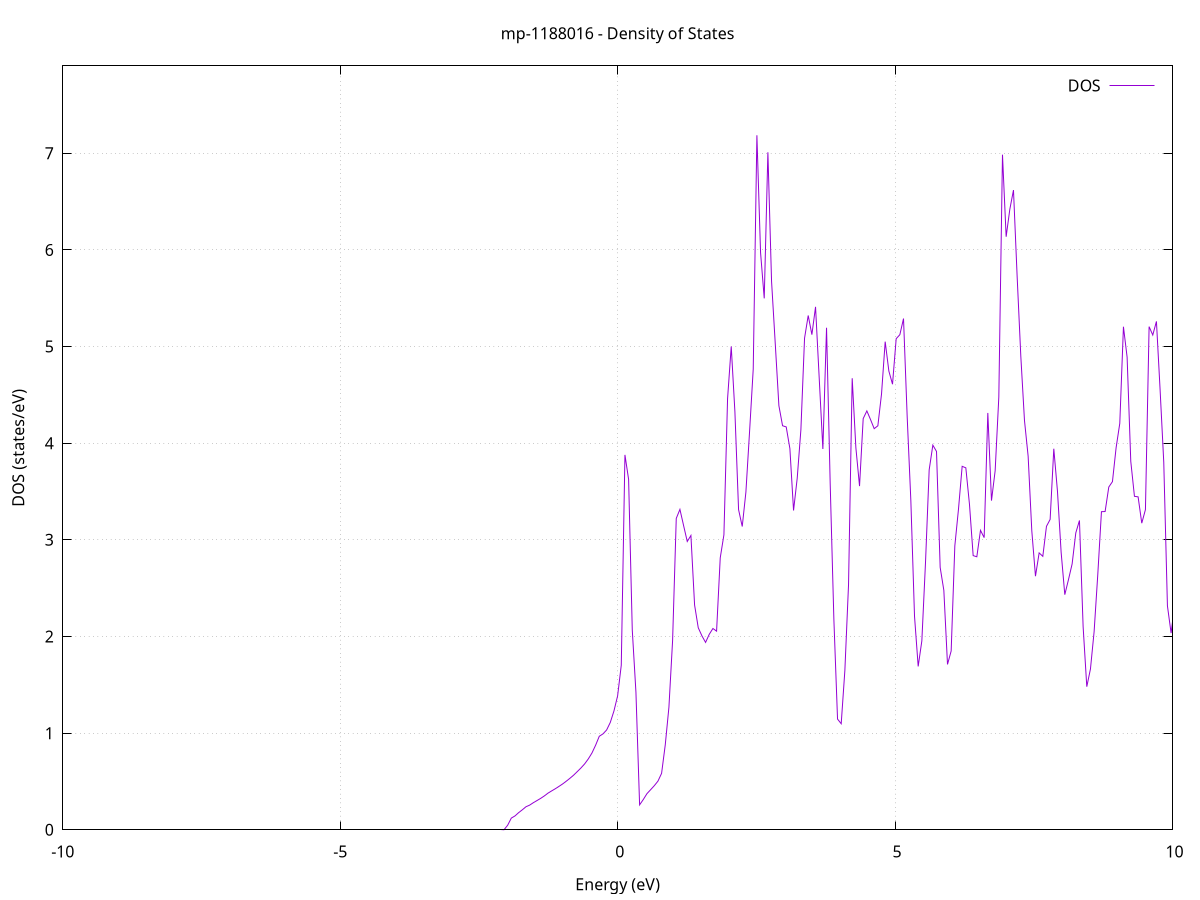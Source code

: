 set title 'mp-1188016 - Density of States'
set xlabel 'Energy (eV)'
set ylabel 'DOS (states/eV)'
set grid
set xrange [-10:10]
set yrange [0:7.905]
set xzeroaxis lt -1
set terminal png size 800,600
set output 'mp-1188016_dos_gnuplot.png'
plot '-' using 1:2 with lines title 'DOS'
-101.934300 0.000000
-101.868200 0.000000
-101.802200 0.000000
-101.736100 0.000000
-101.670000 0.000000
-101.604000 0.000000
-101.537900 0.000000
-101.471800 0.000000
-101.405800 0.000000
-101.339700 0.000000
-101.273700 0.000000
-101.207600 0.000000
-101.141500 0.000000
-101.075500 0.000000
-101.009400 0.000000
-100.943300 0.000000
-100.877300 0.000000
-100.811200 0.000000
-100.745200 0.000000
-100.679100 0.000000
-100.613000 0.000000
-100.547000 0.000000
-100.480900 0.000000
-100.414900 0.000000
-100.348800 0.000000
-100.282700 0.000000
-100.216700 0.000000
-100.150600 0.000000
-100.084500 0.000000
-100.018500 0.000000
-99.952400 0.000000
-99.886400 0.000000
-99.820300 0.000000
-99.754200 0.000000
-99.688200 0.000000
-99.622100 0.000000
-99.556000 0.000000
-99.490000 0.000000
-99.423900 0.000000
-99.357900 0.000000
-99.291800 0.000000
-99.225700 0.000000
-99.159700 0.000000
-99.093600 0.000000
-99.027500 0.000000
-98.961500 0.000000
-98.895400 0.000000
-98.829400 0.000000
-98.763300 0.000000
-98.697200 0.000000
-98.631200 0.000000
-98.565100 0.000000
-98.499100 0.000000
-98.433000 0.000000
-98.366900 0.000000
-98.300900 0.000000
-98.234800 0.000000
-98.168700 0.000000
-98.102700 0.000000
-98.036600 0.000000
-97.970600 0.000000
-97.904500 0.000000
-97.838400 0.000000
-97.772400 0.000000
-97.706300 0.000000
-97.640200 0.000000
-97.574200 0.000000
-97.508100 0.000000
-97.442100 0.000000
-97.376000 0.000000
-97.309900 0.000000
-97.243900 0.000000
-97.177800 0.000000
-97.111800 0.000000
-97.045700 0.000000
-96.979600 0.000000
-96.913600 0.000000
-96.847500 0.000000
-96.781400 0.000000
-96.715400 0.000000
-96.649300 0.000000
-96.583300 0.000000
-96.517200 0.000000
-96.451100 0.000000
-96.385100 0.000000
-96.319000 0.000000
-96.252900 0.000000
-96.186900 0.000000
-96.120800 0.000000
-96.054800 0.000000
-95.988700 0.000000
-95.922600 0.000000
-95.856600 0.000000
-95.790500 0.000000
-95.724400 0.000000
-95.658400 0.000000
-95.592300 0.000000
-95.526300 0.000000
-95.460200 0.000000
-95.394100 0.000000
-95.328100 0.000000
-95.262000 0.000000
-95.196000 0.000000
-95.129900 0.000000
-95.063800 0.000000
-94.997800 0.000000
-94.931700 0.000000
-94.865600 0.000000
-94.799600 0.000000
-94.733500 0.000000
-94.667500 0.000000
-94.601400 0.000000
-94.535300 0.000000
-94.469300 0.000000
-94.403200 0.000000
-94.337100 0.000000
-94.271100 0.000000
-94.205000 0.000000
-94.139000 0.000000
-94.072900 0.000000
-94.006800 0.000000
-93.940800 0.000000
-93.874700 0.000000
-93.808700 0.000000
-93.742600 0.000000
-93.676500 0.000000
-93.610500 0.000000
-93.544400 0.000000
-93.478300 0.000000
-93.412300 0.000000
-93.346200 0.000000
-93.280200 0.000000
-93.214100 0.000000
-93.148000 0.000000
-93.082000 0.000000
-93.015900 0.000000
-92.949800 0.000000
-92.883800 0.000000
-92.817700 0.000000
-92.751700 0.000000
-92.685600 0.000000
-92.619500 0.000000
-92.553500 0.000000
-92.487400 0.000000
-92.421300 0.000000
-92.355300 0.000000
-92.289200 0.000000
-92.223200 0.000000
-92.157100 0.000000
-92.091000 0.000000
-92.025000 0.000000
-91.958900 0.000000
-91.892900 0.000000
-91.826800 0.000000
-91.760700 0.000000
-91.694700 0.000000
-91.628600 0.000000
-91.562500 0.000000
-91.496500 0.000000
-91.430400 0.000000
-91.364400 0.000000
-91.298300 0.000000
-91.232200 0.000000
-91.166200 0.000000
-91.100100 0.000000
-91.034000 0.000000
-90.968000 0.000000
-90.901900 0.000000
-90.835900 0.000000
-90.769800 0.000000
-90.703700 0.000000
-90.637700 0.000000
-90.571600 0.000000
-90.505600 0.000000
-90.439500 0.000000
-90.373400 0.000000
-90.307400 0.000000
-90.241300 0.000000
-90.175200 0.000000
-90.109200 0.000000
-90.043100 0.000000
-89.977100 0.000000
-89.911000 0.000000
-89.844900 0.000000
-89.778900 0.000000
-89.712800 0.000000
-89.646700 0.000000
-89.580700 0.000000
-89.514600 0.000000
-89.448600 0.000000
-89.382500 0.000000
-89.316400 0.000000
-89.250400 0.000000
-89.184300 0.000000
-89.118300 0.000000
-89.052200 0.000000
-88.986100 0.000000
-88.920100 0.000000
-88.854000 0.000000
-88.787900 0.000000
-88.721900 0.000000
-88.655800 0.000000
-88.589800 0.000000
-88.523700 0.000000
-88.457600 0.000000
-88.391600 0.000000
-88.325500 0.000000
-88.259400 0.000000
-88.193400 0.000000
-88.127300 0.000000
-88.061300 0.000000
-87.995200 0.000000
-87.929100 0.000000
-87.863100 0.000000
-87.797000 0.000000
-87.730900 0.000000
-87.664900 0.000000
-87.598800 0.000000
-87.532800 0.000000
-87.466700 0.000000
-87.400600 0.000000
-87.334600 0.000000
-87.268500 0.000000
-87.202500 0.000000
-87.136400 0.000000
-87.070300 0.000000
-87.004300 0.000000
-86.938200 0.000000
-86.872100 0.000000
-86.806100 0.000000
-86.740000 0.000000
-86.674000 0.000000
-86.607900 0.000000
-86.541800 0.000000
-86.475800 0.000000
-86.409700 0.000000
-86.343600 0.000000
-86.277600 0.000000
-86.211500 0.000000
-86.145500 0.000000
-86.079400 0.000000
-86.013300 0.000000
-85.947300 0.000000
-85.881200 0.000000
-85.815200 0.000000
-85.749100 0.000000
-85.683000 0.000000
-85.617000 0.000000
-85.550900 0.000000
-85.484800 0.000000
-85.418800 0.000000
-85.352700 0.000000
-85.286700 0.000000
-85.220600 0.000000
-85.154500 0.000000
-85.088500 0.000000
-85.022400 0.000000
-84.956300 0.000000
-84.890300 0.000000
-84.824200 0.000000
-84.758200 0.000000
-84.692100 0.000000
-84.626000 0.000000
-84.560000 0.000000
-84.493900 0.000000
-84.427800 0.000000
-84.361800 0.000000
-84.295700 0.000000
-84.229700 0.000000
-84.163600 0.000000
-84.097500 0.000000
-84.031500 0.000000
-83.965400 0.000000
-83.899400 0.000000
-83.833300 0.000000
-83.767200 0.000000
-83.701200 0.000000
-83.635100 0.000000
-83.569000 0.000000
-83.503000 0.000000
-83.436900 0.000000
-83.370900 0.000000
-83.304800 0.000000
-83.238700 0.000000
-83.172700 0.000000
-83.106600 0.000000
-83.040500 0.000000
-82.974500 0.000000
-82.908400 0.000000
-82.842400 0.000000
-82.776300 0.000000
-82.710200 0.000000
-82.644200 0.000000
-82.578100 0.000000
-82.512100 0.000000
-82.446000 0.000000
-82.379900 0.000000
-82.313900 0.000000
-82.247800 0.000000
-82.181700 0.000000
-82.115700 0.000000
-82.049600 0.000000
-81.983600 0.000000
-81.917500 0.000000
-81.851400 0.000000
-81.785400 0.000000
-81.719300 0.000000
-81.653200 0.000000
-81.587200 0.000000
-81.521100 0.000000
-81.455100 0.000000
-81.389000 0.000000
-81.322900 0.000000
-81.256900 0.000000
-81.190800 0.000000
-81.124700 0.000000
-81.058700 0.000000
-80.992600 0.000000
-80.926600 0.000000
-80.860500 0.000000
-80.794400 0.000000
-80.728400 0.000000
-80.662300 0.000000
-80.596300 0.000000
-80.530200 0.000000
-80.464100 0.000000
-80.398100 0.000000
-80.332000 0.000000
-80.265900 0.000000
-80.199900 0.000000
-80.133800 0.000000
-80.067800 0.000000
-80.001700 0.000000
-79.935600 0.000000
-79.869600 0.000000
-79.803500 0.000000
-79.737400 0.000000
-79.671400 0.000000
-79.605300 0.000000
-79.539300 0.000000
-79.473200 0.000000
-79.407100 0.000000
-79.341100 0.000000
-79.275000 0.000000
-79.209000 0.000000
-79.142900 0.000000
-79.076800 0.000000
-79.010800 0.000000
-78.944700 0.000000
-78.878600 0.000000
-78.812600 0.000000
-78.746500 0.000000
-78.680500 0.000000
-78.614400 0.000000
-78.548300 0.000000
-78.482300 0.000000
-78.416200 0.000000
-78.350100 0.000000
-78.284100 0.000000
-78.218000 0.000000
-78.152000 0.000000
-78.085900 0.000000
-78.019800 0.000000
-77.953800 0.000000
-77.887700 0.000000
-77.821700 0.000000
-77.755600 0.000000
-77.689500 0.000000
-77.623500 0.000000
-77.557400 0.000000
-77.491300 0.000000
-77.425300 0.000000
-77.359200 0.000000
-77.293200 0.000000
-77.227100 0.000000
-77.161000 0.000000
-77.095000 0.000000
-77.028900 0.000000
-76.962800 0.000000
-76.896800 0.000000
-76.830700 0.000000
-76.764700 0.000000
-76.698600 0.000000
-76.632500 0.000000
-76.566500 0.000000
-76.500400 0.000000
-76.434300 0.000000
-76.368300 0.000000
-76.302200 0.000000
-76.236200 0.000000
-76.170100 0.000000
-76.104000 0.000000
-76.038000 0.000000
-75.971900 0.000000
-75.905900 0.000000
-75.839800 0.000000
-75.773700 0.000000
-75.707700 0.000000
-75.641600 0.000000
-75.575500 0.000000
-75.509500 0.000000
-75.443400 0.000000
-75.377400 0.000000
-75.311300 0.000000
-75.245200 0.000000
-75.179200 0.000000
-75.113100 0.000000
-75.047000 0.000000
-74.981000 0.000000
-74.914900 0.000000
-74.848900 0.000000
-74.782800 0.000000
-74.716700 0.000000
-74.650700 0.000000
-74.584600 0.000000
-74.518600 0.000000
-74.452500 0.000000
-74.386400 0.000000
-74.320400 0.000000
-74.254300 0.000000
-74.188200 0.000000
-74.122200 0.000000
-74.056100 0.000000
-73.990100 0.000000
-73.924000 0.000000
-73.857900 0.000000
-73.791900 0.000000
-73.725800 0.000000
-73.659700 0.000000
-73.593700 0.000000
-73.527600 0.000000
-73.461600 0.000000
-73.395500 0.000000
-73.329400 0.000000
-73.263400 0.000000
-73.197300 0.000000
-73.131200 0.000000
-73.065200 0.000000
-72.999100 0.000000
-72.933100 0.000000
-72.867000 0.000000
-72.800900 0.000000
-72.734900 0.000000
-72.668800 0.000000
-72.602800 0.000000
-72.536700 0.000000
-72.470600 0.000000
-72.404600 0.000000
-72.338500 0.000000
-72.272400 0.000000
-72.206400 0.000000
-72.140300 0.000000
-72.074300 0.000000
-72.008200 0.000000
-71.942100 0.000000
-71.876100 0.000000
-71.810000 0.000000
-71.743900 0.000000
-71.677900 0.000000
-71.611800 0.000000
-71.545800 0.000000
-71.479700 0.000000
-71.413600 0.000000
-71.347600 0.000000
-71.281500 0.000000
-71.215500 0.000000
-71.149400 0.000000
-71.083300 0.000000
-71.017300 0.000000
-70.951200 0.000000
-70.885100 0.000000
-70.819100 0.000000
-70.753000 0.000000
-70.687000 0.000000
-70.620900 0.000000
-70.554800 0.000000
-70.488800 0.000000
-70.422700 0.000000
-70.356600 0.000000
-70.290600 0.000000
-70.224500 0.000000
-70.158500 0.000000
-70.092400 0.000000
-70.026300 0.000000
-69.960300 0.000000
-69.894200 0.000000
-69.828100 0.000000
-69.762100 0.000000
-69.696000 0.000000
-69.630000 0.000000
-69.563900 0.000000
-69.497800 0.000000
-69.431800 0.000000
-69.365700 0.000000
-69.299700 0.000000
-69.233600 0.000000
-69.167500 0.000000
-69.101500 0.000000
-69.035400 0.000000
-68.969300 0.000000
-68.903300 0.000000
-68.837200 0.000000
-68.771200 0.000000
-68.705100 0.000000
-68.639000 0.000000
-68.573000 0.000000
-68.506900 0.000000
-68.440800 0.000000
-68.374800 0.000000
-68.308700 0.000000
-68.242700 0.000000
-68.176600 0.000000
-68.110500 0.000000
-68.044500 0.000000
-67.978400 0.000000
-67.912400 0.000000
-67.846300 0.000000
-67.780200 0.000000
-67.714200 0.000000
-67.648100 0.000000
-67.582000 0.000000
-67.516000 0.000000
-67.449900 0.000000
-67.383900 0.000000
-67.317800 0.000000
-67.251700 0.000000
-67.185700 0.000000
-67.119600 0.000000
-67.053500 0.000000
-66.987500 0.000000
-66.921400 0.000000
-66.855400 0.000000
-66.789300 0.000000
-66.723200 0.000000
-66.657200 0.000000
-66.591100 0.000000
-66.525100 0.000000
-66.459000 0.000000
-66.392900 0.000000
-66.326900 0.000000
-66.260800 0.000000
-66.194700 0.000000
-66.128700 0.000000
-66.062600 0.000000
-65.996600 0.000000
-65.930500 0.000000
-65.864400 0.000000
-65.798400 0.000000
-65.732300 0.000000
-65.666200 0.000000
-65.600200 0.000000
-65.534100 0.000000
-65.468100 0.000000
-65.402000 0.000000
-65.335900 0.000000
-65.269900 0.000000
-65.203800 0.000000
-65.137700 0.000000
-65.071700 0.000000
-65.005600 0.000000
-64.939600 0.000000
-64.873500 0.000000
-64.807400 0.000000
-64.741400 0.000000
-64.675300 0.000000
-64.609300 0.000000
-64.543200 0.000000
-64.477100 0.000000
-64.411100 0.000000
-64.345000 0.000000
-64.278900 0.000000
-64.212900 0.000000
-64.146800 0.000000
-64.080800 0.000000
-64.014700 0.000000
-63.948600 0.000000
-63.882600 0.000000
-63.816500 0.000000
-63.750400 0.000000
-63.684400 0.000000
-63.618300 0.000000
-63.552300 0.000000
-63.486200 0.000000
-63.420100 0.000000
-63.354100 0.000000
-63.288000 0.000000
-63.222000 0.000000
-63.155900 0.000000
-63.089800 0.000000
-63.023800 0.000000
-62.957700 0.000000
-62.891600 0.000000
-62.825600 0.000000
-62.759500 0.000000
-62.693500 0.000000
-62.627400 0.000000
-62.561300 0.000000
-62.495300 0.000000
-62.429200 0.000000
-62.363100 0.000000
-62.297100 0.000000
-62.231000 0.000000
-62.165000 0.000000
-62.098900 0.000000
-62.032800 0.000000
-61.966800 0.000000
-61.900700 0.000000
-61.834600 0.000000
-61.768600 0.000000
-61.702500 0.000000
-61.636500 0.000000
-61.570400 0.000000
-61.504300 0.000000
-61.438300 0.000000
-61.372200 0.000000
-61.306200 0.000000
-61.240100 0.000000
-61.174000 0.000000
-61.108000 0.000000
-61.041900 0.000000
-60.975800 0.000000
-60.909800 0.000000
-60.843700 0.000000
-60.777700 0.000000
-60.711600 0.000000
-60.645500 0.000000
-60.579500 0.000000
-60.513400 0.000000
-60.447300 0.000000
-60.381300 0.000000
-60.315200 0.000000
-60.249200 0.000000
-60.183100 0.000000
-60.117000 0.000000
-60.051000 0.000000
-59.984900 0.000000
-59.918900 0.000000
-59.852800 0.000000
-59.786700 0.000000
-59.720700 0.000000
-59.654600 0.000000
-59.588500 0.000000
-59.522500 0.000000
-59.456400 0.000000
-59.390400 0.000000
-59.324300 0.000000
-59.258200 0.000000
-59.192200 0.000000
-59.126100 0.000000
-59.060000 0.000000
-58.994000 0.000000
-58.927900 0.000000
-58.861900 0.000000
-58.795800 0.000000
-58.729700 0.000000
-58.663700 0.000000
-58.597600 0.000000
-58.531500 0.000000
-58.465500 0.000000
-58.399400 0.000000
-58.333400 0.000000
-58.267300 0.000000
-58.201200 0.000000
-58.135200 0.000000
-58.069100 0.000000
-58.003100 0.000000
-57.937000 0.000000
-57.870900 0.000000
-57.804900 0.000000
-57.738800 0.000000
-57.672700 0.000000
-57.606700 0.000000
-57.540600 0.000000
-57.474600 0.000000
-57.408500 0.000000
-57.342400 0.000000
-57.276400 0.000000
-57.210300 0.000000
-57.144200 0.000000
-57.078200 0.000000
-57.012100 0.000000
-56.946100 0.000000
-56.880000 0.000000
-56.813900 0.000000
-56.747900 0.000000
-56.681800 0.000000
-56.615800 0.000000
-56.549700 0.000000
-56.483600 0.000000
-56.417600 0.000000
-56.351500 0.000000
-56.285400 0.000000
-56.219400 0.000000
-56.153300 0.000000
-56.087300 0.000000
-56.021200 0.000000
-55.955100 0.000000
-55.889100 0.000000
-55.823000 0.000000
-55.756900 0.000000
-55.690900 0.000000
-55.624800 0.000000
-55.558800 0.000000
-55.492700 0.000000
-55.426600 0.000000
-55.360600 0.000000
-55.294500 0.000000
-55.228500 0.000000
-55.162400 0.000000
-55.096300 0.000000
-55.030300 0.000000
-54.964200 0.000000
-54.898100 0.000000
-54.832100 0.000000
-54.766000 0.000000
-54.700000 0.000000
-54.633900 0.000000
-54.567800 0.000000
-54.501800 0.000000
-54.435700 0.000000
-54.369600 0.000000
-54.303600 0.000000
-54.237500 0.000000
-54.171500 0.000000
-54.105400 0.000000
-54.039300 0.000000
-53.973300 0.000000
-53.907200 0.000000
-53.841100 0.000000
-53.775100 0.000000
-53.709000 0.000000
-53.643000 0.000000
-53.576900 0.000000
-53.510800 0.000000
-53.444800 0.000000
-53.378700 0.000000
-53.312700 0.000000
-53.246600 0.000000
-53.180500 0.000000
-53.114500 0.000000
-53.048400 0.000000
-52.982300 0.000000
-52.916300 0.000000
-52.850200 0.000000
-52.784200 0.000000
-52.718100 0.000000
-52.652000 0.000000
-52.586000 0.000000
-52.519900 0.000000
-52.453800 0.000000
-52.387800 0.000000
-52.321700 0.000000
-52.255700 0.000000
-52.189600 0.000000
-52.123500 0.000000
-52.057500 0.000000
-51.991400 0.000000
-51.925400 0.000000
-51.859300 0.000000
-51.793200 0.000000
-51.727200 0.000000
-51.661100 0.000000
-51.595000 0.000000
-51.529000 0.000000
-51.462900 0.000000
-51.396900 0.000000
-51.330800 0.000000
-51.264700 0.000000
-51.198700 0.000000
-51.132600 0.000000
-51.066500 0.000000
-51.000500 0.000000
-50.934400 0.000000
-50.868400 0.000000
-50.802300 0.000000
-50.736200 0.000000
-50.670200 0.000000
-50.604100 0.000000
-50.538000 0.000000
-50.472000 0.000000
-50.405900 0.000000
-50.339900 0.000000
-50.273800 0.000000
-50.207700 0.000000
-50.141700 0.000000
-50.075600 0.000000
-50.009600 0.000000
-49.943500 0.000000
-49.877400 0.000000
-49.811400 0.000000
-49.745300 0.000000
-49.679200 0.000000
-49.613200 0.000000
-49.547100 0.000000
-49.481100 0.000000
-49.415000 0.000000
-49.348900 0.000000
-49.282900 0.000000
-49.216800 0.000000
-49.150700 0.000000
-49.084700 0.000000
-49.018600 0.000000
-48.952600 0.000000
-48.886500 0.000000
-48.820400 0.000000
-48.754400 0.000000
-48.688300 0.000000
-48.622300 0.000000
-48.556200 0.000000
-48.490100 0.000000
-48.424100 0.000000
-48.358000 0.000000
-48.291900 0.000000
-48.225900 0.000000
-48.159800 0.000000
-48.093800 0.000000
-48.027700 0.000000
-47.961600 0.000000
-47.895600 0.000000
-47.829500 0.000000
-47.763400 0.000000
-47.697400 0.000000
-47.631300 0.000000
-47.565300 0.000000
-47.499200 0.000000
-47.433100 0.000000
-47.367100 0.000000
-47.301000 0.000000
-47.234900 0.000000
-47.168900 0.000000
-47.102800 0.000000
-47.036800 0.000000
-46.970700 0.000000
-46.904600 0.000000
-46.838600 0.000000
-46.772500 0.000000
-46.706500 0.000000
-46.640400 0.000000
-46.574300 0.000000
-46.508300 0.000000
-46.442200 0.000000
-46.376100 0.000000
-46.310100 0.000000
-46.244000 0.000000
-46.178000 0.000000
-46.111900 0.000000
-46.045800 0.000000
-45.979800 0.000000
-45.913700 0.000000
-45.847600 0.000000
-45.781600 0.000000
-45.715500 0.000000
-45.649500 0.000000
-45.583400 0.000000
-45.517300 0.000000
-45.451300 0.000000
-45.385200 0.000000
-45.319200 0.000000
-45.253100 0.000000
-45.187000 0.000000
-45.121000 0.000000
-45.054900 0.000000
-44.988800 0.000000
-44.922800 0.000000
-44.856700 0.000000
-44.790700 0.000000
-44.724600 0.000000
-44.658500 0.000000
-44.592500 0.000000
-44.526400 0.000000
-44.460300 2.999000
-44.394300 13.526700
-44.328200 13.793300
-44.262200 35.210800
-44.196100 12.876400
-44.130000 0.000000
-44.064000 0.000000
-43.997900 0.000000
-43.931900 0.000000
-43.865800 0.000000
-43.799700 0.000000
-43.733700 0.000000
-43.667600 0.000000
-43.601500 0.000000
-43.535500 0.000000
-43.469400 0.000000
-43.403400 0.000000
-43.337300 0.000000
-43.271200 0.000000
-43.205200 0.000000
-43.139100 0.000000
-43.073000 0.000000
-43.007000 0.000000
-42.940900 0.000000
-42.874900 0.000000
-42.808800 0.000000
-42.742700 0.000000
-42.676700 0.000000
-42.610600 0.000000
-42.544500 0.000000
-42.478500 0.000000
-42.412400 0.000000
-42.346400 0.000000
-42.280300 0.000000
-42.214200 0.000000
-42.148200 0.000000
-42.082100 0.000000
-42.016100 0.000000
-41.950000 0.000000
-41.883900 0.000000
-41.817900 0.000000
-41.751800 0.000000
-41.685700 0.000000
-41.619700 0.000000
-41.553600 0.000000
-41.487600 0.000000
-41.421500 0.000000
-41.355400 0.000000
-41.289400 0.000000
-41.223300 0.000000
-41.157200 0.000000
-41.091200 0.000000
-41.025100 0.000000
-40.959100 0.000000
-40.893000 0.000000
-40.826900 0.000000
-40.760900 0.000000
-40.694800 0.000000
-40.628800 0.000000
-40.562700 0.000000
-40.496600 0.000000
-40.430600 0.000000
-40.364500 0.000000
-40.298400 0.000000
-40.232400 0.000000
-40.166300 0.000000
-40.100300 0.000000
-40.034200 0.000000
-39.968100 0.000000
-39.902100 0.000000
-39.836000 0.000000
-39.769900 0.000000
-39.703900 0.000000
-39.637800 0.000000
-39.571800 0.000000
-39.505700 0.000000
-39.439600 0.000000
-39.373600 0.000000
-39.307500 0.000000
-39.241400 0.000000
-39.175400 0.000000
-39.109300 0.000000
-39.043300 0.000000
-38.977200 0.000000
-38.911100 0.000000
-38.845100 0.000000
-38.779000 0.000000
-38.713000 0.000000
-38.646900 0.000000
-38.580800 0.000000
-38.514800 0.000000
-38.448700 0.000000
-38.382600 0.000000
-38.316600 0.000000
-38.250500 0.000000
-38.184500 0.000000
-38.118400 0.000000
-38.052300 0.000000
-37.986300 0.000000
-37.920200 0.000000
-37.854100 0.000000
-37.788100 0.000000
-37.722000 0.000000
-37.656000 0.000000
-37.589900 0.000000
-37.523800 0.000000
-37.457800 0.000000
-37.391700 0.000000
-37.325700 0.000000
-37.259600 0.000000
-37.193500 0.000000
-37.127500 0.000000
-37.061400 0.000000
-36.995300 0.000000
-36.929300 0.000000
-36.863200 0.000000
-36.797200 0.000000
-36.731100 0.000000
-36.665000 0.000000
-36.599000 0.000000
-36.532900 0.000000
-36.466800 0.000000
-36.400800 0.000000
-36.334700 0.000000
-36.268700 0.000000
-36.202600 0.000000
-36.136500 0.000000
-36.070500 0.000000
-36.004400 0.000000
-35.938300 0.000000
-35.872300 0.000000
-35.806200 0.000000
-35.740200 0.000000
-35.674100 0.000000
-35.608000 0.000000
-35.542000 0.000000
-35.475900 0.000000
-35.409900 0.000000
-35.343800 0.000000
-35.277700 0.000000
-35.211700 0.000000
-35.145600 0.000000
-35.079500 0.000000
-35.013500 0.000000
-34.947400 0.000000
-34.881400 0.000000
-34.815300 0.000000
-34.749200 0.000000
-34.683200 0.000000
-34.617100 0.000000
-34.551000 0.000000
-34.485000 0.000000
-34.418900 0.000000
-34.352900 0.000000
-34.286800 0.000000
-34.220700 0.000000
-34.154700 0.000000
-34.088600 0.000000
-34.022600 0.000000
-33.956500 0.000000
-33.890400 0.000000
-33.824400 0.000000
-33.758300 0.000000
-33.692200 0.000000
-33.626200 0.000000
-33.560100 0.000000
-33.494100 0.000000
-33.428000 0.000000
-33.361900 0.000000
-33.295900 0.000000
-33.229800 0.000000
-33.163700 0.000000
-33.097700 0.000000
-33.031600 0.000000
-32.965600 0.000000
-32.899500 0.000000
-32.833400 0.000000
-32.767400 0.000000
-32.701300 0.000000
-32.635300 0.000000
-32.569200 0.000000
-32.503100 0.000000
-32.437100 0.000000
-32.371000 0.000000
-32.304900 0.000000
-32.238900 0.000000
-32.172800 0.000000
-32.106800 0.000000
-32.040700 0.000000
-31.974600 0.000000
-31.908600 0.000000
-31.842500 0.000000
-31.776400 0.000000
-31.710400 0.000000
-31.644300 0.000000
-31.578300 0.000000
-31.512200 0.000000
-31.446100 0.000000
-31.380100 0.000000
-31.314000 0.000000
-31.247900 0.000000
-31.181900 0.000000
-31.115800 0.000000
-31.049800 0.000000
-30.983700 0.000000
-30.917600 0.000000
-30.851600 0.000000
-30.785500 0.000000
-30.719500 0.000000
-30.653400 0.000000
-30.587300 0.000000
-30.521300 0.000000
-30.455200 0.000000
-30.389100 0.000000
-30.323100 0.000000
-30.257000 0.000000
-30.191000 0.000000
-30.124900 0.000000
-30.058800 0.000000
-29.992800 0.000000
-29.926700 0.000000
-29.860600 0.000000
-29.794600 0.000000
-29.728500 0.000000
-29.662500 0.000000
-29.596400 0.000000
-29.530300 0.000000
-29.464300 0.000000
-29.398200 0.000000
-29.332200 0.000000
-29.266100 0.000000
-29.200000 0.000000
-29.134000 0.000000
-29.067900 0.000000
-29.001800 0.000000
-28.935800 0.000000
-28.869700 0.000000
-28.803700 0.000000
-28.737600 0.000000
-28.671500 0.000000
-28.605500 0.000000
-28.539400 0.000000
-28.473300 0.000000
-28.407300 0.000000
-28.341200 0.000000
-28.275200 0.000000
-28.209100 0.000000
-28.143000 0.000000
-28.077000 0.000000
-28.010900 0.000000
-27.944800 0.000000
-27.878800 0.000000
-27.812700 0.000000
-27.746700 0.000000
-27.680600 0.000000
-27.614500 0.000000
-27.548500 0.000000
-27.482400 0.000000
-27.416400 0.000000
-27.350300 0.000000
-27.284200 0.000000
-27.218200 0.000000
-27.152100 0.000000
-27.086000 0.000000
-27.020000 0.000000
-26.953900 0.000000
-26.887900 0.000000
-26.821800 0.000000
-26.755700 0.000000
-26.689700 0.000000
-26.623600 0.000000
-26.557500 0.000000
-26.491500 0.000000
-26.425400 0.000000
-26.359400 0.000000
-26.293300 0.000000
-26.227200 0.000000
-26.161200 0.000000
-26.095100 0.000000
-26.029100 0.000000
-25.963000 0.000000
-25.896900 0.000000
-25.830900 0.000000
-25.764800 0.000000
-25.698700 0.000000
-25.632700 0.000000
-25.566600 0.000000
-25.500600 0.000000
-25.434500 0.000000
-25.368400 0.000000
-25.302400 0.000000
-25.236300 0.000000
-25.170200 0.000000
-25.104200 0.000000
-25.038100 0.000000
-24.972100 0.000000
-24.906000 0.000000
-24.839900 0.000000
-24.773900 0.000000
-24.707800 0.000000
-24.641700 0.000000
-24.575700 0.000000
-24.509600 0.000000
-24.443600 0.000000
-24.377500 0.000000
-24.311400 0.000000
-24.245400 0.000000
-24.179300 0.000000
-24.113300 0.000000
-24.047200 0.000000
-23.981100 0.000000
-23.915100 0.000000
-23.849000 0.000000
-23.782900 0.000000
-23.716900 0.000000
-23.650800 0.000000
-23.584800 0.000000
-23.518700 0.000000
-23.452600 0.000000
-23.386600 0.000000
-23.320500 0.000000
-23.254400 0.000000
-23.188400 3.140500
-23.122300 4.065600
-23.056300 6.144300
-22.990200 15.111600
-22.924100 10.970000
-22.858100 16.715100
-22.792000 18.879300
-22.726000 16.739300
-22.659900 5.334300
-22.593800 11.982600
-22.527800 12.256900
-22.461700 17.534400
-22.395600 14.957300
-22.329600 15.128800
-22.263500 12.725300
-22.197500 22.298200
-22.131400 19.138600
-22.065300 23.659200
-21.999300 18.532400
-21.933200 0.000000
-21.867100 0.000000
-21.801100 0.000000
-21.735000 0.000000
-21.669000 0.000000
-21.602900 0.000000
-21.536800 0.000000
-21.470800 0.000000
-21.404700 0.000000
-21.338700 0.000000
-21.272600 0.000000
-21.206500 0.000000
-21.140500 0.000000
-21.074400 0.000000
-21.008300 0.000000
-20.942300 0.000000
-20.876200 0.000000
-20.810200 0.000000
-20.744100 0.000000
-20.678000 0.000000
-20.612000 0.000000
-20.545900 0.000000
-20.479800 0.000000
-20.413800 0.000000
-20.347700 0.000000
-20.281700 0.000000
-20.215600 0.000000
-20.149500 0.000000
-20.083500 0.000000
-20.017400 0.000000
-19.951300 0.000000
-19.885300 0.000000
-19.819200 0.000000
-19.753200 0.000000
-19.687100 0.000000
-19.621000 0.000000
-19.555000 0.000000
-19.488900 0.000000
-19.422900 0.000000
-19.356800 0.000000
-19.290700 0.000000
-19.224700 0.000000
-19.158600 0.000000
-19.092500 0.000000
-19.026500 0.000000
-18.960400 0.000000
-18.894400 0.000000
-18.828300 0.000000
-18.762200 0.000000
-18.696200 0.000000
-18.630100 0.000000
-18.564000 0.000000
-18.498000 0.000000
-18.431900 0.000000
-18.365900 0.000000
-18.299800 0.000000
-18.233700 0.000000
-18.167700 0.000000
-18.101600 0.000000
-18.035600 0.000000
-17.969500 0.000000
-17.903400 0.000000
-17.837400 0.000000
-17.771300 0.000000
-17.705200 0.000000
-17.639200 0.000000
-17.573100 0.000000
-17.507100 0.000000
-17.441000 0.000000
-17.374900 0.000000
-17.308900 0.000000
-17.242800 0.000000
-17.176700 0.000000
-17.110700 0.000000
-17.044600 0.000000
-16.978600 0.000000
-16.912500 0.000000
-16.846400 0.000000
-16.780400 0.000000
-16.714300 0.000000
-16.648200 0.000000
-16.582200 0.000000
-16.516100 0.000000
-16.450100 0.000000
-16.384000 0.000000
-16.317900 0.000000
-16.251900 0.000000
-16.185800 0.000000
-16.119800 0.000000
-16.053700 0.000000
-15.987600 0.000000
-15.921600 0.000000
-15.855500 0.000000
-15.789400 0.000000
-15.723400 0.000000
-15.657300 0.000000
-15.591300 0.000000
-15.525200 0.000000
-15.459100 0.000000
-15.393100 0.000000
-15.327000 0.000000
-15.260900 0.000000
-15.194900 0.000000
-15.128800 0.000000
-15.062800 0.000000
-14.996700 0.000000
-14.930600 0.000000
-14.864600 0.000000
-14.798500 0.000000
-14.732500 0.000000
-14.666400 0.000000
-14.600300 0.000000
-14.534300 0.000000
-14.468200 0.000000
-14.402100 0.000000
-14.336100 0.000000
-14.270000 0.000000
-14.204000 0.000000
-14.137900 0.000000
-14.071800 0.000000
-14.005800 0.000000
-13.939700 0.000000
-13.873600 0.000000
-13.807600 0.000000
-13.741500 0.000000
-13.675500 0.000000
-13.609400 0.000000
-13.543300 0.000000
-13.477300 0.000000
-13.411200 0.000000
-13.345100 0.000000
-13.279100 0.000000
-13.213000 0.000000
-13.147000 0.000000
-13.080900 0.000000
-13.014800 0.000000
-12.948800 0.000000
-12.882700 0.000000
-12.816700 0.000000
-12.750600 0.000000
-12.684500 0.000000
-12.618500 0.000000
-12.552400 0.000000
-12.486300 0.000000
-12.420300 0.000000
-12.354200 0.000000
-12.288200 0.000000
-12.222100 0.000000
-12.156000 0.000000
-12.090000 0.000000
-12.023900 0.000000
-11.957800 0.000000
-11.891800 0.000000
-11.825700 0.000000
-11.759700 0.000000
-11.693600 0.000000
-11.627500 0.000000
-11.561500 0.000000
-11.495400 0.000000
-11.429400 0.000000
-11.363300 0.000000
-11.297200 0.000000
-11.231200 0.000000
-11.165100 0.000000
-11.099000 0.000000
-11.033000 0.000000
-10.966900 0.000000
-10.900900 0.000000
-10.834800 0.000000
-10.768700 0.000000
-10.702700 0.000000
-10.636600 0.000000
-10.570500 0.000000
-10.504500 0.000000
-10.438400 0.000000
-10.372400 0.000000
-10.306300 0.000000
-10.240200 0.000000
-10.174200 0.000000
-10.108100 0.000000
-10.042100 0.000000
-9.976000 0.000000
-9.909900 0.000000
-9.843900 0.000000
-9.777800 0.000000
-9.711700 0.000000
-9.645700 0.000000
-9.579600 0.000000
-9.513600 0.000000
-9.447500 0.000000
-9.381400 0.000000
-9.315400 0.000000
-9.249300 0.000000
-9.183200 0.000000
-9.117200 0.000000
-9.051100 0.000000
-8.985100 0.000000
-8.919000 0.000000
-8.852900 0.000000
-8.786900 0.000000
-8.720800 0.000000
-8.654700 0.000000
-8.588700 0.000000
-8.522600 0.000000
-8.456600 0.000000
-8.390500 0.000000
-8.324400 0.000000
-8.258400 0.000000
-8.192300 0.000000
-8.126300 0.000000
-8.060200 0.000000
-7.994100 0.000000
-7.928100 0.000000
-7.862000 0.000000
-7.795900 0.000000
-7.729900 0.000000
-7.663800 0.000000
-7.597800 0.000000
-7.531700 0.000000
-7.465600 0.000000
-7.399600 0.000000
-7.333500 0.000000
-7.267400 0.000000
-7.201400 0.000000
-7.135300 0.000000
-7.069300 0.000000
-7.003200 0.000000
-6.937100 0.000000
-6.871100 0.000000
-6.805000 0.000000
-6.739000 0.000000
-6.672900 0.000000
-6.606800 0.000000
-6.540800 0.000000
-6.474700 0.000000
-6.408600 0.000000
-6.342600 0.000000
-6.276500 0.000000
-6.210500 0.000000
-6.144400 0.000000
-6.078300 0.000000
-6.012300 0.000000
-5.946200 0.000000
-5.880100 0.000000
-5.814100 0.000000
-5.748000 0.000000
-5.682000 0.000000
-5.615900 0.000000
-5.549800 0.000000
-5.483800 0.000000
-5.417700 0.000000
-5.351600 0.000000
-5.285600 0.000000
-5.219500 0.000000
-5.153500 0.000000
-5.087400 0.000000
-5.021300 0.000000
-4.955300 0.000000
-4.889200 0.000000
-4.823200 0.000000
-4.757100 0.000000
-4.691000 0.000000
-4.625000 0.000000
-4.558900 0.000000
-4.492800 0.000000
-4.426800 0.000000
-4.360700 0.000000
-4.294700 0.000000
-4.228600 0.000000
-4.162500 0.000000
-4.096500 0.000000
-4.030400 0.000000
-3.964300 0.000000
-3.898300 0.000000
-3.832200 0.000000
-3.766200 0.000000
-3.700100 0.000000
-3.634000 0.000000
-3.568000 0.000000
-3.501900 0.000000
-3.435900 0.000000
-3.369800 0.000000
-3.303700 0.000000
-3.237700 0.000000
-3.171600 0.000000
-3.105500 0.000000
-3.039500 0.000000
-2.973400 0.000000
-2.907400 0.000000
-2.841300 0.000000
-2.775200 0.000000
-2.709200 0.000000
-2.643100 0.000000
-2.577000 0.000000
-2.511000 0.000000
-2.444900 0.000000
-2.378900 0.000000
-2.312800 0.000000
-2.246700 0.000000
-2.180700 0.000000
-2.114600 0.000000
-2.048500 0.000100
-1.982500 0.046800
-1.916400 0.120900
-1.850400 0.143200
-1.784300 0.177300
-1.718200 0.206600
-1.652200 0.238200
-1.586100 0.255100
-1.520100 0.280000
-1.454000 0.302200
-1.387900 0.324800
-1.321900 0.350000
-1.255800 0.378900
-1.189700 0.402100
-1.123700 0.424600
-1.057600 0.449000
-0.991600 0.474200
-0.925500 0.502800
-0.859400 0.533100
-0.793400 0.565200
-0.727300 0.602200
-0.661200 0.639700
-0.595200 0.681500
-0.529100 0.733100
-0.463100 0.794200
-0.397000 0.875200
-0.330900 0.967700
-0.264900 0.992000
-0.198800 1.032600
-0.132800 1.110500
-0.066700 1.229000
-0.000600 1.385700
0.065400 1.702800
0.131500 3.879500
0.197600 3.625700
0.263600 2.067400
0.329700 1.423200
0.395700 0.257900
0.461800 0.312700
0.527900 0.373500
0.593900 0.414300
0.660000 0.455900
0.726100 0.503100
0.792100 0.584000
0.858200 0.879000
0.924200 1.268700
0.990300 1.957000
1.056400 3.221900
1.122400 3.315400
1.188500 3.148300
1.254500 2.983300
1.320600 3.045500
1.386700 2.325800
1.452700 2.090800
1.518800 2.006800
1.584900 1.939100
1.650900 2.022600
1.717000 2.082900
1.783000 2.055400
1.849100 2.814300
1.915200 3.052000
1.981200 4.461800
2.047300 5.001100
2.113400 4.324800
2.179400 3.313000
2.245500 3.138300
2.311500 3.494100
2.377600 4.120400
2.443700 4.767700
2.509700 7.186700
2.575800 5.973000
2.641900 5.498900
2.707900 7.011000
2.774000 5.674800
2.840000 5.036700
2.906100 4.388500
2.972200 4.181200
3.038200 4.168800
3.104300 3.944500
3.170300 3.304000
3.236400 3.638300
3.302500 4.139100
3.368500 5.086900
3.434600 5.321900
3.500700 5.123600
3.566700 5.411300
3.632800 4.672800
3.698800 3.940300
3.764900 5.195300
3.831000 3.575900
3.897000 2.176900
3.963100 1.145500
4.029200 1.097400
4.095200 1.647700
4.161300 2.537300
4.227300 4.672500
4.293400 3.954200
4.359500 3.556700
4.425500 4.254800
4.491600 4.334400
4.557600 4.245100
4.623700 4.150800
4.689800 4.180600
4.755800 4.509300
4.821900 5.051500
4.888000 4.746700
4.954000 4.610700
5.020100 5.082000
5.086100 5.123100
5.152200 5.290200
5.218300 4.274100
5.284300 3.406200
5.350400 2.210500
5.416500 1.690600
5.482500 1.954700
5.548600 2.767500
5.614600 3.724500
5.680700 3.980400
5.746800 3.915000
5.812800 2.715300
5.878900 2.478100
5.945000 1.711400
6.011000 1.850300
6.077100 2.937900
6.143100 3.319600
6.209200 3.761300
6.275300 3.745400
6.341300 3.365900
6.407400 2.837100
6.473400 2.825100
6.539500 3.098900
6.605600 3.023200
6.671600 4.313400
6.737700 3.406000
6.803800 3.715900
6.869800 4.477800
6.935900 6.986300
7.001900 6.137000
7.068000 6.420100
7.134100 6.619700
7.200100 5.725400
7.266200 4.900400
7.332300 4.235500
7.398300 3.865200
7.464400 3.092400
7.530400 2.624200
7.596500 2.865000
7.662600 2.829700
7.728600 3.140100
7.794700 3.211900
7.860700 3.943100
7.926800 3.502900
7.992900 2.872000
8.058900 2.433000
8.125000 2.588200
8.191100 2.751100
8.257100 3.072000
8.323200 3.200900
8.389200 2.101800
8.455300 1.480700
8.521400 1.663800
8.587400 2.050300
8.653500 2.642200
8.719600 3.291600
8.785600 3.293300
8.851700 3.546500
8.917700 3.602600
8.983800 3.953900
9.049900 4.205500
9.115900 5.205600
9.182000 4.890800
9.248100 3.812600
9.314100 3.450900
9.380200 3.445200
9.446200 3.172800
9.512300 3.313100
9.578400 5.206600
9.644400 5.119500
9.710500 5.260900
9.776500 4.554100
9.842600 3.802700
9.908700 2.317000
9.974700 2.035700
10.040800 2.336000
10.106900 2.353900
10.172900 2.742700
10.239000 3.532600
10.305000 3.499200
10.371100 3.573100
10.437200 3.636000
10.503200 3.895700
10.569300 3.222700
10.635400 3.416300
10.701400 2.862600
10.767500 2.771700
10.833500 2.805500
10.899600 2.675900
10.965700 2.526200
11.031700 2.274600
11.097800 2.306000
11.163800 2.831000
11.229900 2.198600
11.296000 1.772000
11.362000 1.459100
11.428100 1.169600
11.494200 0.720900
11.560200 0.621500
11.626300 0.556200
11.692300 0.509500
11.758400 0.510500
11.824500 0.539200
11.890500 0.595200
11.956600 0.687400
12.022700 1.234700
12.088700 1.170900
12.154800 1.282400
12.220800 1.388200
12.286900 1.451900
12.353000 1.506500
12.419000 1.548400
12.485100 1.578300
12.551100 1.698900
12.617200 1.917900
12.683300 2.048900
12.749300 2.044000
12.815400 1.976100
12.881500 1.864000
12.947500 2.279400
13.013600 1.528700
13.079600 1.275000
13.145700 1.370100
13.211800 1.002300
13.277800 1.433900
13.343900 1.671200
13.410000 1.778300
13.476000 1.913700
13.542100 2.235000
13.608100 2.876400
13.674200 2.815500
13.740300 2.513500
13.806300 2.418800
13.872400 2.407200
13.938500 2.715300
14.004500 3.774500
14.070600 3.749000
14.136600 3.456700
14.202700 2.695800
14.268800 2.828400
14.334800 3.124700
14.400900 4.632200
14.466900 2.887000
14.533000 2.655700
14.599100 2.637600
14.665100 1.888100
14.731200 1.383300
14.797300 1.441900
14.863300 1.769200
14.929400 2.092800
14.995400 2.592100
15.061500 2.990700
15.127600 2.666300
15.193600 2.315700
15.259700 2.366400
15.325800 2.049900
15.391800 2.065900
15.457900 2.289700
15.523900 3.158100
15.590000 3.221800
15.656100 3.158800
15.722100 3.185000
15.788200 3.191600
15.854200 3.516900
15.920300 3.821300
15.986400 3.286100
16.052400 2.829000
16.118500 2.751700
16.184600 2.863800
16.250600 3.164100
16.316700 2.741700
16.382700 2.450500
16.448800 2.307300
16.514900 2.335300
16.580900 2.256700
16.647000 2.197700
16.713100 1.953600
16.779100 1.769900
16.845200 1.542800
16.911200 1.230600
16.977300 1.016600
17.043400 0.984100
17.109400 0.983200
17.175500 0.962900
17.241600 1.000400
17.307600 1.040400
17.373700 1.264300
17.439700 1.648500
17.505800 2.277700
17.571900 4.425500
17.637900 4.113200
17.704000 3.824200
17.770000 3.844500
17.836100 3.577800
17.902200 3.332600
17.968200 3.094000
18.034300 2.504200
18.100400 2.361700
18.166400 2.561900
18.232500 3.102800
18.298500 3.636400
18.364600 3.905400
18.430700 4.219700
18.496700 4.466900
18.562800 3.980400
18.628900 2.749500
18.694900 2.275200
18.761000 2.492100
18.827000 2.796700
18.893100 2.779500
18.959200 2.225500
19.025200 1.954900
19.091300 1.761500
19.157300 1.526400
19.223400 1.504100
19.289500 1.943400
19.355500 2.732200
19.421600 2.987100
19.487700 3.246300
19.553700 3.260900
19.619800 3.166600
19.685800 3.064100
19.751900 2.818800
19.818000 2.867500
19.884000 2.678500
19.950100 2.330100
20.016200 2.195600
20.082200 1.647200
20.148300 1.442200
20.214300 1.508500
20.280400 2.281800
20.346500 2.945000
20.412500 3.523300
20.478600 4.066100
20.544700 3.666800
20.610700 3.071500
20.676800 2.645700
20.742800 2.383700
20.808900 2.162700
20.875000 2.020700
20.941000 1.897300
21.007100 1.724700
21.073100 1.776600
21.139200 1.981700
21.205300 2.795800
21.271300 3.460900
21.337400 3.780300
21.403500 3.541600
21.469500 3.449600
21.535600 2.474700
21.601600 2.112100
21.667700 1.780900
21.733800 1.568900
21.799800 1.562300
21.865900 1.694400
21.932000 1.867400
21.998000 2.287700
22.064100 2.578700
22.130100 2.794700
22.196200 3.062500
22.262300 3.271100
22.328300 3.270800
22.394400 3.180100
22.460400 3.170200
22.526500 2.753700
22.592600 2.697100
22.658600 2.651200
22.724700 2.614000
22.790800 2.756500
22.856800 3.208000
22.922900 3.390000
22.988900 3.422200
23.055000 3.232500
23.121100 3.396500
23.187100 2.736300
23.253200 2.653400
23.319300 2.262700
23.385300 2.195800
23.451400 2.394500
23.517400 2.996300
23.583500 3.833400
23.649600 3.242100
23.715600 3.426100
23.781700 2.103800
23.847700 1.502000
23.913800 0.998500
23.979900 0.611800
24.045900 0.294700
24.112000 0.120000
24.178100 0.015900
24.244100 0.000000
24.310200 0.000000
24.376200 0.000000
24.442300 0.000000
24.508400 0.000000
24.574400 0.000000
24.640500 0.000000
24.706600 0.000000
24.772600 0.000000
24.838700 0.000000
24.904700 0.000000
24.970800 0.000000
25.036900 0.000000
25.102900 0.000000
25.169000 0.000000
25.235100 0.000000
25.301100 0.000000
25.367200 0.000000
25.433200 0.000000
25.499300 0.000000
25.565400 0.000000
25.631400 0.000000
25.697500 0.000000
25.763500 0.000000
25.829600 0.000000
25.895700 0.000000
25.961700 0.000000
26.027800 0.000000
26.093900 0.000000
26.159900 0.000000
26.226000 0.000000
26.292000 0.000000
26.358100 0.000000
26.424200 0.000000
26.490200 0.000000
26.556300 0.000000
26.622400 0.000000
26.688400 0.000000
26.754500 0.000000
26.820500 0.000000
26.886600 0.000000
26.952700 0.000000
27.018700 0.000000
27.084800 0.000000
27.150800 0.000000
27.216900 0.000000
27.283000 0.000000
27.349000 0.000000
27.415100 0.000000
27.481200 0.000000
27.547200 0.000000
27.613300 0.000000
27.679300 0.000000
27.745400 0.000000
27.811500 0.000000
27.877500 0.000000
27.943600 0.000000
28.009700 0.000000
28.075700 0.000000
28.141800 0.000000
28.207800 0.000000
28.273900 0.000000
28.340000 0.000000
28.406000 0.000000
28.472100 0.000000
28.538200 0.000000
28.604200 0.000000
28.670300 0.000000
28.736300 0.000000
28.802400 0.000000
28.868500 0.000000
28.934500 0.000000
29.000600 0.000000
29.066600 0.000000
29.132700 0.000000
29.198800 0.000000
29.264800 0.000000
29.330900 0.000000
29.397000 0.000000
29.463000 0.000000
29.529100 0.000000
29.595100 0.000000
29.661200 0.000000
29.727300 0.000000
29.793300 0.000000
29.859400 0.000000
29.925500 0.000000
29.991500 0.000000
30.057600 0.000000
30.123600 0.000000
30.189700 0.000000
e
